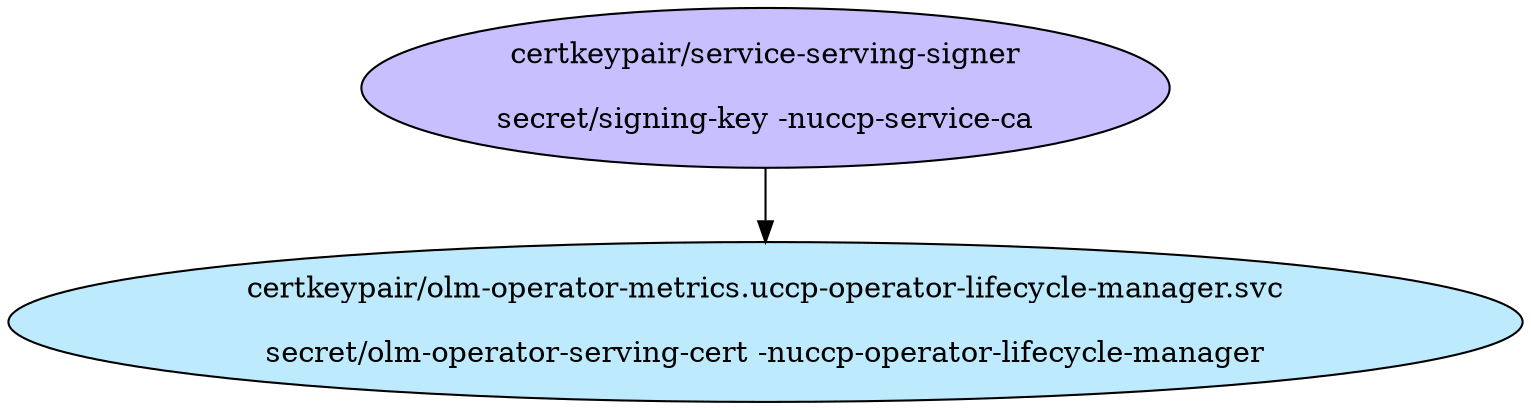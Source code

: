 digraph "Local Certificate" {
  // Node definitions.
  1 [
    label="certkeypair/service-serving-signer\n\nsecret/signing-key -nuccp-service-ca\n"
    style=filled
    fillcolor="#c7bfff"
  ];
  42 [
    label="certkeypair/olm-operator-metrics.uccp-operator-lifecycle-manager.svc\n\nsecret/olm-operator-serving-cert -nuccp-operator-lifecycle-manager\n"
    style=filled
    fillcolor="#bdebfd"
  ];

  // Edge definitions.
  1 -> 42;
}